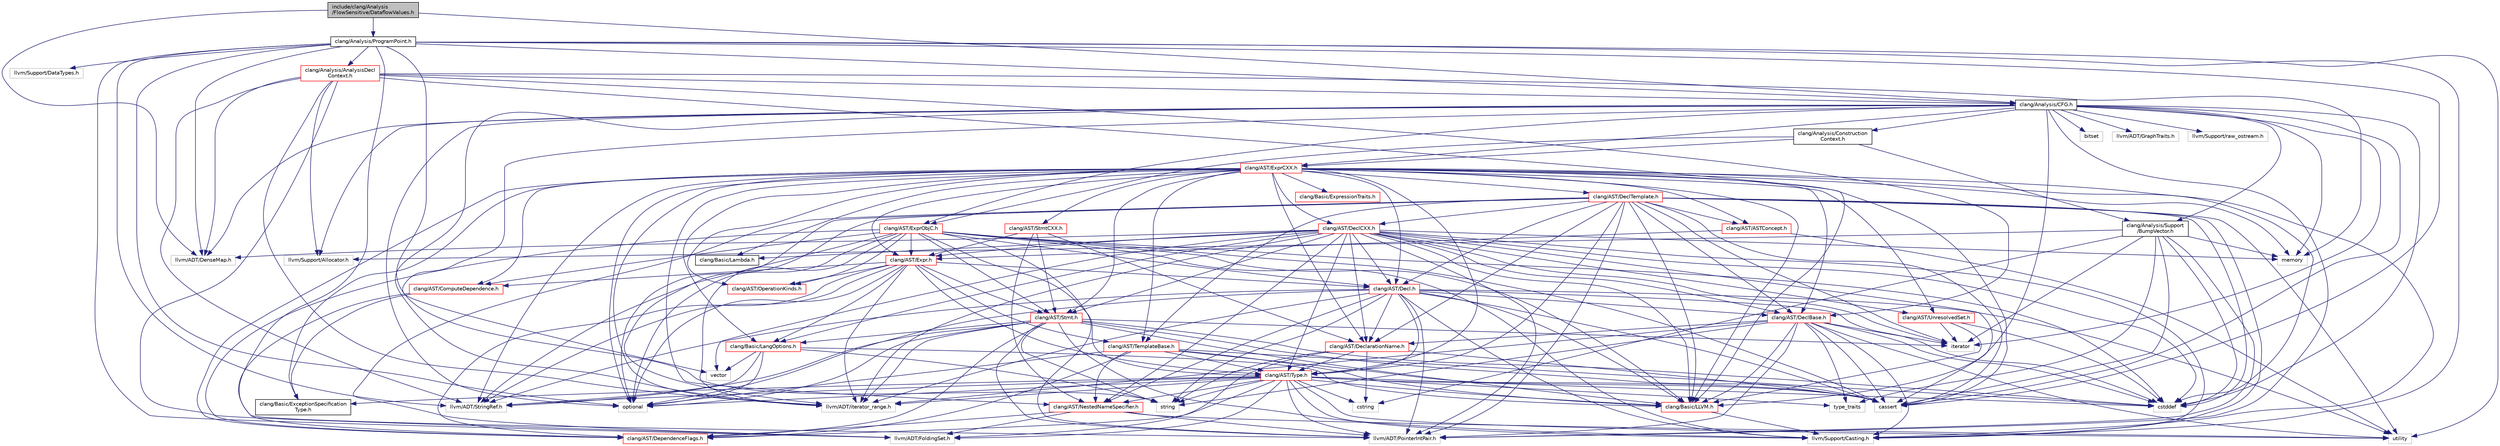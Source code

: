 digraph "include/clang/Analysis/FlowSensitive/DataflowValues.h"
{
 // LATEX_PDF_SIZE
  bgcolor="transparent";
  edge [fontname="Helvetica",fontsize="10",labelfontname="Helvetica",labelfontsize="10"];
  node [fontname="Helvetica",fontsize="10",shape=record];
  Node1 [label="include/clang/Analysis\l/FlowSensitive/DataflowValues.h",height=0.2,width=0.4,color="black", fillcolor="grey75", style="filled", fontcolor="black",tooltip=" "];
  Node1 -> Node2 [color="midnightblue",fontsize="10",style="solid",fontname="Helvetica"];
  Node2 [label="clang/Analysis/CFG.h",height=0.2,width=0.4,color="black",URL="$CFG_8h.html",tooltip=" "];
  Node2 -> Node3 [color="midnightblue",fontsize="10",style="solid",fontname="Helvetica"];
  Node3 [label="clang/Analysis/Support\l/BumpVector.h",height=0.2,width=0.4,color="black",URL="$BumpVector_8h.html",tooltip=" "];
  Node3 -> Node4 [color="midnightblue",fontsize="10",style="solid",fontname="Helvetica"];
  Node4 [label="llvm/ADT/PointerIntPair.h",height=0.2,width=0.4,color="grey75",tooltip=" "];
  Node3 -> Node5 [color="midnightblue",fontsize="10",style="solid",fontname="Helvetica"];
  Node5 [label="llvm/Support/Allocator.h",height=0.2,width=0.4,color="grey75",tooltip=" "];
  Node3 -> Node6 [color="midnightblue",fontsize="10",style="solid",fontname="Helvetica"];
  Node6 [label="cassert",height=0.2,width=0.4,color="grey75",tooltip=" "];
  Node3 -> Node7 [color="midnightblue",fontsize="10",style="solid",fontname="Helvetica"];
  Node7 [label="cstddef",height=0.2,width=0.4,color="grey75",tooltip=" "];
  Node3 -> Node8 [color="midnightblue",fontsize="10",style="solid",fontname="Helvetica"];
  Node8 [label="cstring",height=0.2,width=0.4,color="grey75",tooltip=" "];
  Node3 -> Node9 [color="midnightblue",fontsize="10",style="solid",fontname="Helvetica"];
  Node9 [label="iterator",height=0.2,width=0.4,color="grey75",tooltip=" "];
  Node3 -> Node10 [color="midnightblue",fontsize="10",style="solid",fontname="Helvetica"];
  Node10 [label="memory",height=0.2,width=0.4,color="grey75",tooltip=" "];
  Node3 -> Node11 [color="midnightblue",fontsize="10",style="solid",fontname="Helvetica"];
  Node11 [label="type_traits",height=0.2,width=0.4,color="grey75",tooltip=" "];
  Node2 -> Node12 [color="midnightblue",fontsize="10",style="solid",fontname="Helvetica"];
  Node12 [label="clang/Analysis/Construction\lContext.h",height=0.2,width=0.4,color="black",URL="$ConstructionContext_8h.html",tooltip=" "];
  Node12 -> Node3 [color="midnightblue",fontsize="10",style="solid",fontname="Helvetica"];
  Node12 -> Node13 [color="midnightblue",fontsize="10",style="solid",fontname="Helvetica"];
  Node13 [label="clang/AST/ExprCXX.h",height=0.2,width=0.4,color="red",URL="$ExprCXX_8h.html",tooltip=" "];
  Node13 -> Node14 [color="midnightblue",fontsize="10",style="solid",fontname="Helvetica"];
  Node14 [label="clang/AST/ASTConcept.h",height=0.2,width=0.4,color="red",URL="$ASTConcept_8h.html",tooltip="This file provides AST data structures related to concepts."];
  Node14 -> Node15 [color="midnightblue",fontsize="10",style="solid",fontname="Helvetica"];
  Node15 [label="clang/AST/Expr.h",height=0.2,width=0.4,color="red",URL="$Expr_8h.html",tooltip=" "];
  Node15 -> Node30 [color="midnightblue",fontsize="10",style="solid",fontname="Helvetica"];
  Node30 [label="clang/AST/ComputeDependence.h",height=0.2,width=0.4,color="red",URL="$ComputeDependence_8h.html",tooltip=" "];
  Node30 -> Node31 [color="midnightblue",fontsize="10",style="solid",fontname="Helvetica"];
  Node31 [label="clang/AST/DependenceFlags.h",height=0.2,width=0.4,color="red",URL="$DependenceFlags_8h.html",tooltip=" "];
  Node30 -> Node35 [color="midnightblue",fontsize="10",style="solid",fontname="Helvetica"];
  Node35 [label="clang/Basic/ExceptionSpecification\lType.h",height=0.2,width=0.4,color="black",URL="$ExceptionSpecificationType_8h.html",tooltip=" "];
  Node15 -> Node37 [color="midnightblue",fontsize="10",style="solid",fontname="Helvetica"];
  Node37 [label="clang/AST/Decl.h",height=0.2,width=0.4,color="red",URL="$Decl_8h.html",tooltip=" "];
  Node37 -> Node45 [color="midnightblue",fontsize="10",style="solid",fontname="Helvetica"];
  Node45 [label="clang/AST/DeclBase.h",height=0.2,width=0.4,color="red",URL="$DeclBase_8h.html",tooltip=" "];
  Node45 -> Node49 [color="midnightblue",fontsize="10",style="solid",fontname="Helvetica"];
  Node49 [label="clang/AST/DeclarationName.h",height=0.2,width=0.4,color="red",URL="$DeclarationName_8h.html",tooltip=" "];
  Node49 -> Node50 [color="midnightblue",fontsize="10",style="solid",fontname="Helvetica"];
  Node50 [label="clang/AST/Type.h",height=0.2,width=0.4,color="red",URL="$Type_8h.html",tooltip=" "];
  Node50 -> Node31 [color="midnightblue",fontsize="10",style="solid",fontname="Helvetica"];
  Node50 -> Node51 [color="midnightblue",fontsize="10",style="solid",fontname="Helvetica"];
  Node51 [label="clang/AST/NestedNameSpecifier.h",height=0.2,width=0.4,color="red",URL="$NestedNameSpecifier_8h.html",tooltip=" "];
  Node51 -> Node31 [color="midnightblue",fontsize="10",style="solid",fontname="Helvetica"];
  Node51 -> Node23 [color="midnightblue",fontsize="10",style="solid",fontname="Helvetica"];
  Node23 [label="llvm/ADT/FoldingSet.h",height=0.2,width=0.4,color="grey75",tooltip=" "];
  Node51 -> Node4 [color="midnightblue",fontsize="10",style="solid",fontname="Helvetica"];
  Node51 -> Node29 [color="midnightblue",fontsize="10",style="solid",fontname="Helvetica"];
  Node29 [label="utility",height=0.2,width=0.4,color="grey75",tooltip=" "];
  Node50 -> Node35 [color="midnightblue",fontsize="10",style="solid",fontname="Helvetica"];
  Node50 -> Node17 [color="midnightblue",fontsize="10",style="solid",fontname="Helvetica"];
  Node17 [label="clang/Basic/LLVM.h",height=0.2,width=0.4,color="red",URL="$LLVM_8h.html",tooltip=" "];
  Node17 -> Node18 [color="midnightblue",fontsize="10",style="solid",fontname="Helvetica"];
  Node18 [label="llvm/Support/Casting.h",height=0.2,width=0.4,color="grey75",tooltip=" "];
  Node50 -> Node23 [color="midnightblue",fontsize="10",style="solid",fontname="Helvetica"];
  Node50 -> Node4 [color="midnightblue",fontsize="10",style="solid",fontname="Helvetica"];
  Node50 -> Node40 [color="midnightblue",fontsize="10",style="solid",fontname="Helvetica"];
  Node40 [label="llvm/ADT/StringRef.h",height=0.2,width=0.4,color="grey75",tooltip=" "];
  Node50 -> Node63 [color="midnightblue",fontsize="10",style="solid",fontname="Helvetica"];
  Node63 [label="llvm/ADT/iterator_range.h",height=0.2,width=0.4,color="grey75",tooltip=" "];
  Node50 -> Node18 [color="midnightblue",fontsize="10",style="solid",fontname="Helvetica"];
  Node50 -> Node6 [color="midnightblue",fontsize="10",style="solid",fontname="Helvetica"];
  Node50 -> Node7 [color="midnightblue",fontsize="10",style="solid",fontname="Helvetica"];
  Node50 -> Node8 [color="midnightblue",fontsize="10",style="solid",fontname="Helvetica"];
  Node50 -> Node55 [color="midnightblue",fontsize="10",style="solid",fontname="Helvetica"];
  Node55 [label="optional",height=0.2,width=0.4,color="grey75",tooltip=" "];
  Node50 -> Node59 [color="midnightblue",fontsize="10",style="solid",fontname="Helvetica"];
  Node59 [label="string",height=0.2,width=0.4,color="grey75",tooltip=" "];
  Node50 -> Node11 [color="midnightblue",fontsize="10",style="solid",fontname="Helvetica"];
  Node50 -> Node29 [color="midnightblue",fontsize="10",style="solid",fontname="Helvetica"];
  Node49 -> Node23 [color="midnightblue",fontsize="10",style="solid",fontname="Helvetica"];
  Node49 -> Node6 [color="midnightblue",fontsize="10",style="solid",fontname="Helvetica"];
  Node49 -> Node8 [color="midnightblue",fontsize="10",style="solid",fontname="Helvetica"];
  Node49 -> Node59 [color="midnightblue",fontsize="10",style="solid",fontname="Helvetica"];
  Node45 -> Node17 [color="midnightblue",fontsize="10",style="solid",fontname="Helvetica"];
  Node45 -> Node4 [color="midnightblue",fontsize="10",style="solid",fontname="Helvetica"];
  Node45 -> Node63 [color="midnightblue",fontsize="10",style="solid",fontname="Helvetica"];
  Node45 -> Node18 [color="midnightblue",fontsize="10",style="solid",fontname="Helvetica"];
  Node45 -> Node6 [color="midnightblue",fontsize="10",style="solid",fontname="Helvetica"];
  Node45 -> Node7 [color="midnightblue",fontsize="10",style="solid",fontname="Helvetica"];
  Node45 -> Node9 [color="midnightblue",fontsize="10",style="solid",fontname="Helvetica"];
  Node45 -> Node59 [color="midnightblue",fontsize="10",style="solid",fontname="Helvetica"];
  Node45 -> Node11 [color="midnightblue",fontsize="10",style="solid",fontname="Helvetica"];
  Node45 -> Node29 [color="midnightblue",fontsize="10",style="solid",fontname="Helvetica"];
  Node37 -> Node49 [color="midnightblue",fontsize="10",style="solid",fontname="Helvetica"];
  Node37 -> Node51 [color="midnightblue",fontsize="10",style="solid",fontname="Helvetica"];
  Node37 -> Node50 [color="midnightblue",fontsize="10",style="solid",fontname="Helvetica"];
  Node37 -> Node17 [color="midnightblue",fontsize="10",style="solid",fontname="Helvetica"];
  Node37 -> Node4 [color="midnightblue",fontsize="10",style="solid",fontname="Helvetica"];
  Node37 -> Node40 [color="midnightblue",fontsize="10",style="solid",fontname="Helvetica"];
  Node37 -> Node63 [color="midnightblue",fontsize="10",style="solid",fontname="Helvetica"];
  Node37 -> Node18 [color="midnightblue",fontsize="10",style="solid",fontname="Helvetica"];
  Node37 -> Node6 [color="midnightblue",fontsize="10",style="solid",fontname="Helvetica"];
  Node37 -> Node7 [color="midnightblue",fontsize="10",style="solid",fontname="Helvetica"];
  Node37 -> Node55 [color="midnightblue",fontsize="10",style="solid",fontname="Helvetica"];
  Node37 -> Node59 [color="midnightblue",fontsize="10",style="solid",fontname="Helvetica"];
  Node37 -> Node29 [color="midnightblue",fontsize="10",style="solid",fontname="Helvetica"];
  Node15 -> Node31 [color="midnightblue",fontsize="10",style="solid",fontname="Helvetica"];
  Node15 -> Node107 [color="midnightblue",fontsize="10",style="solid",fontname="Helvetica"];
  Node107 [label="clang/AST/OperationKinds.h",height=0.2,width=0.4,color="red",URL="$OperationKinds_8h.html",tooltip=" "];
  Node15 -> Node109 [color="midnightblue",fontsize="10",style="solid",fontname="Helvetica"];
  Node109 [label="clang/AST/Stmt.h",height=0.2,width=0.4,color="red",URL="$Stmt_8h.html",tooltip=" "];
  Node109 -> Node31 [color="midnightblue",fontsize="10",style="solid",fontname="Helvetica"];
  Node109 -> Node17 [color="midnightblue",fontsize="10",style="solid",fontname="Helvetica"];
  Node109 -> Node113 [color="midnightblue",fontsize="10",style="solid",fontname="Helvetica"];
  Node113 [label="clang/Basic/LangOptions.h",height=0.2,width=0.4,color="red",URL="$LangOptions_8h.html",tooltip=" "];
  Node113 -> Node17 [color="midnightblue",fontsize="10",style="solid",fontname="Helvetica"];
  Node113 -> Node40 [color="midnightblue",fontsize="10",style="solid",fontname="Helvetica"];
  Node113 -> Node55 [color="midnightblue",fontsize="10",style="solid",fontname="Helvetica"];
  Node113 -> Node59 [color="midnightblue",fontsize="10",style="solid",fontname="Helvetica"];
  Node113 -> Node56 [color="midnightblue",fontsize="10",style="solid",fontname="Helvetica"];
  Node56 [label="vector",height=0.2,width=0.4,color="grey75",tooltip=" "];
  Node109 -> Node4 [color="midnightblue",fontsize="10",style="solid",fontname="Helvetica"];
  Node109 -> Node40 [color="midnightblue",fontsize="10",style="solid",fontname="Helvetica"];
  Node109 -> Node63 [color="midnightblue",fontsize="10",style="solid",fontname="Helvetica"];
  Node109 -> Node18 [color="midnightblue",fontsize="10",style="solid",fontname="Helvetica"];
  Node109 -> Node6 [color="midnightblue",fontsize="10",style="solid",fontname="Helvetica"];
  Node109 -> Node7 [color="midnightblue",fontsize="10",style="solid",fontname="Helvetica"];
  Node109 -> Node9 [color="midnightblue",fontsize="10",style="solid",fontname="Helvetica"];
  Node109 -> Node55 [color="midnightblue",fontsize="10",style="solid",fontname="Helvetica"];
  Node109 -> Node59 [color="midnightblue",fontsize="10",style="solid",fontname="Helvetica"];
  Node15 -> Node129 [color="midnightblue",fontsize="10",style="solid",fontname="Helvetica"];
  Node129 [label="clang/AST/TemplateBase.h",height=0.2,width=0.4,color="red",URL="$TemplateBase_8h.html",tooltip=" "];
  Node129 -> Node31 [color="midnightblue",fontsize="10",style="solid",fontname="Helvetica"];
  Node129 -> Node51 [color="midnightblue",fontsize="10",style="solid",fontname="Helvetica"];
  Node129 -> Node50 [color="midnightblue",fontsize="10",style="solid",fontname="Helvetica"];
  Node129 -> Node17 [color="midnightblue",fontsize="10",style="solid",fontname="Helvetica"];
  Node129 -> Node6 [color="midnightblue",fontsize="10",style="solid",fontname="Helvetica"];
  Node129 -> Node7 [color="midnightblue",fontsize="10",style="solid",fontname="Helvetica"];
  Node129 -> Node55 [color="midnightblue",fontsize="10",style="solid",fontname="Helvetica"];
  Node15 -> Node50 [color="midnightblue",fontsize="10",style="solid",fontname="Helvetica"];
  Node15 -> Node113 [color="midnightblue",fontsize="10",style="solid",fontname="Helvetica"];
  Node15 -> Node40 [color="midnightblue",fontsize="10",style="solid",fontname="Helvetica"];
  Node15 -> Node63 [color="midnightblue",fontsize="10",style="solid",fontname="Helvetica"];
  Node15 -> Node55 [color="midnightblue",fontsize="10",style="solid",fontname="Helvetica"];
  Node14 -> Node29 [color="midnightblue",fontsize="10",style="solid",fontname="Helvetica"];
  Node13 -> Node30 [color="midnightblue",fontsize="10",style="solid",fontname="Helvetica"];
  Node13 -> Node37 [color="midnightblue",fontsize="10",style="solid",fontname="Helvetica"];
  Node13 -> Node45 [color="midnightblue",fontsize="10",style="solid",fontname="Helvetica"];
  Node13 -> Node135 [color="midnightblue",fontsize="10",style="solid",fontname="Helvetica"];
  Node135 [label="clang/AST/DeclCXX.h",height=0.2,width=0.4,color="red",URL="$DeclCXX_8h.html",tooltip=" "];
  Node135 -> Node37 [color="midnightblue",fontsize="10",style="solid",fontname="Helvetica"];
  Node135 -> Node45 [color="midnightblue",fontsize="10",style="solid",fontname="Helvetica"];
  Node135 -> Node49 [color="midnightblue",fontsize="10",style="solid",fontname="Helvetica"];
  Node135 -> Node15 [color="midnightblue",fontsize="10",style="solid",fontname="Helvetica"];
  Node135 -> Node51 [color="midnightblue",fontsize="10",style="solid",fontname="Helvetica"];
  Node135 -> Node109 [color="midnightblue",fontsize="10",style="solid",fontname="Helvetica"];
  Node135 -> Node50 [color="midnightblue",fontsize="10",style="solid",fontname="Helvetica"];
  Node135 -> Node137 [color="midnightblue",fontsize="10",style="solid",fontname="Helvetica"];
  Node137 [label="clang/AST/UnresolvedSet.h",height=0.2,width=0.4,color="red",URL="$UnresolvedSet_8h.html",tooltip=" "];
  Node137 -> Node17 [color="midnightblue",fontsize="10",style="solid",fontname="Helvetica"];
  Node137 -> Node7 [color="midnightblue",fontsize="10",style="solid",fontname="Helvetica"];
  Node137 -> Node9 [color="midnightblue",fontsize="10",style="solid",fontname="Helvetica"];
  Node135 -> Node17 [color="midnightblue",fontsize="10",style="solid",fontname="Helvetica"];
  Node135 -> Node139 [color="midnightblue",fontsize="10",style="solid",fontname="Helvetica"];
  Node139 [label="clang/Basic/Lambda.h",height=0.2,width=0.4,color="black",URL="$Lambda_8h.html",tooltip=" "];
  Node135 -> Node113 [color="midnightblue",fontsize="10",style="solid",fontname="Helvetica"];
  Node135 -> Node62 [color="midnightblue",fontsize="10",style="solid",fontname="Helvetica"];
  Node62 [label="llvm/ADT/DenseMap.h",height=0.2,width=0.4,color="grey75",tooltip=" "];
  Node135 -> Node4 [color="midnightblue",fontsize="10",style="solid",fontname="Helvetica"];
  Node135 -> Node63 [color="midnightblue",fontsize="10",style="solid",fontname="Helvetica"];
  Node135 -> Node18 [color="midnightblue",fontsize="10",style="solid",fontname="Helvetica"];
  Node135 -> Node6 [color="midnightblue",fontsize="10",style="solid",fontname="Helvetica"];
  Node135 -> Node7 [color="midnightblue",fontsize="10",style="solid",fontname="Helvetica"];
  Node135 -> Node9 [color="midnightblue",fontsize="10",style="solid",fontname="Helvetica"];
  Node135 -> Node10 [color="midnightblue",fontsize="10",style="solid",fontname="Helvetica"];
  Node135 -> Node56 [color="midnightblue",fontsize="10",style="solid",fontname="Helvetica"];
  Node13 -> Node144 [color="midnightblue",fontsize="10",style="solid",fontname="Helvetica"];
  Node144 [label="clang/AST/DeclTemplate.h",height=0.2,width=0.4,color="red",URL="$DeclTemplate_8h.html",tooltip=" "];
  Node144 -> Node14 [color="midnightblue",fontsize="10",style="solid",fontname="Helvetica"];
  Node144 -> Node37 [color="midnightblue",fontsize="10",style="solid",fontname="Helvetica"];
  Node144 -> Node45 [color="midnightblue",fontsize="10",style="solid",fontname="Helvetica"];
  Node144 -> Node135 [color="midnightblue",fontsize="10",style="solid",fontname="Helvetica"];
  Node144 -> Node49 [color="midnightblue",fontsize="10",style="solid",fontname="Helvetica"];
  Node144 -> Node129 [color="midnightblue",fontsize="10",style="solid",fontname="Helvetica"];
  Node144 -> Node50 [color="midnightblue",fontsize="10",style="solid",fontname="Helvetica"];
  Node144 -> Node17 [color="midnightblue",fontsize="10",style="solid",fontname="Helvetica"];
  Node144 -> Node23 [color="midnightblue",fontsize="10",style="solid",fontname="Helvetica"];
  Node144 -> Node4 [color="midnightblue",fontsize="10",style="solid",fontname="Helvetica"];
  Node144 -> Node63 [color="midnightblue",fontsize="10",style="solid",fontname="Helvetica"];
  Node144 -> Node18 [color="midnightblue",fontsize="10",style="solid",fontname="Helvetica"];
  Node144 -> Node6 [color="midnightblue",fontsize="10",style="solid",fontname="Helvetica"];
  Node144 -> Node7 [color="midnightblue",fontsize="10",style="solid",fontname="Helvetica"];
  Node144 -> Node9 [color="midnightblue",fontsize="10",style="solid",fontname="Helvetica"];
  Node144 -> Node55 [color="midnightblue",fontsize="10",style="solid",fontname="Helvetica"];
  Node144 -> Node29 [color="midnightblue",fontsize="10",style="solid",fontname="Helvetica"];
  Node13 -> Node49 [color="midnightblue",fontsize="10",style="solid",fontname="Helvetica"];
  Node13 -> Node31 [color="midnightblue",fontsize="10",style="solid",fontname="Helvetica"];
  Node13 -> Node15 [color="midnightblue",fontsize="10",style="solid",fontname="Helvetica"];
  Node13 -> Node51 [color="midnightblue",fontsize="10",style="solid",fontname="Helvetica"];
  Node13 -> Node107 [color="midnightblue",fontsize="10",style="solid",fontname="Helvetica"];
  Node13 -> Node109 [color="midnightblue",fontsize="10",style="solid",fontname="Helvetica"];
  Node13 -> Node168 [color="midnightblue",fontsize="10",style="solid",fontname="Helvetica"];
  Node168 [label="clang/AST/StmtCXX.h",height=0.2,width=0.4,color="red",URL="$StmtCXX_8h.html",tooltip=" "];
  Node168 -> Node49 [color="midnightblue",fontsize="10",style="solid",fontname="Helvetica"];
  Node168 -> Node15 [color="midnightblue",fontsize="10",style="solid",fontname="Helvetica"];
  Node168 -> Node51 [color="midnightblue",fontsize="10",style="solid",fontname="Helvetica"];
  Node168 -> Node109 [color="midnightblue",fontsize="10",style="solid",fontname="Helvetica"];
  Node13 -> Node129 [color="midnightblue",fontsize="10",style="solid",fontname="Helvetica"];
  Node13 -> Node50 [color="midnightblue",fontsize="10",style="solid",fontname="Helvetica"];
  Node13 -> Node137 [color="midnightblue",fontsize="10",style="solid",fontname="Helvetica"];
  Node13 -> Node35 [color="midnightblue",fontsize="10",style="solid",fontname="Helvetica"];
  Node13 -> Node169 [color="midnightblue",fontsize="10",style="solid",fontname="Helvetica"];
  Node169 [label="clang/Basic/ExpressionTraits.h",height=0.2,width=0.4,color="red",URL="$ExpressionTraits_8h.html",tooltip=" "];
  Node13 -> Node17 [color="midnightblue",fontsize="10",style="solid",fontname="Helvetica"];
  Node13 -> Node139 [color="midnightblue",fontsize="10",style="solid",fontname="Helvetica"];
  Node13 -> Node113 [color="midnightblue",fontsize="10",style="solid",fontname="Helvetica"];
  Node13 -> Node40 [color="midnightblue",fontsize="10",style="solid",fontname="Helvetica"];
  Node13 -> Node63 [color="midnightblue",fontsize="10",style="solid",fontname="Helvetica"];
  Node13 -> Node18 [color="midnightblue",fontsize="10",style="solid",fontname="Helvetica"];
  Node13 -> Node6 [color="midnightblue",fontsize="10",style="solid",fontname="Helvetica"];
  Node13 -> Node7 [color="midnightblue",fontsize="10",style="solid",fontname="Helvetica"];
  Node13 -> Node10 [color="midnightblue",fontsize="10",style="solid",fontname="Helvetica"];
  Node13 -> Node55 [color="midnightblue",fontsize="10",style="solid",fontname="Helvetica"];
  Node12 -> Node170 [color="midnightblue",fontsize="10",style="solid",fontname="Helvetica"];
  Node170 [label="clang/AST/ExprObjC.h",height=0.2,width=0.4,color="red",URL="$ExprObjC_8h.html",tooltip=" "];
  Node170 -> Node30 [color="midnightblue",fontsize="10",style="solid",fontname="Helvetica"];
  Node170 -> Node37 [color="midnightblue",fontsize="10",style="solid",fontname="Helvetica"];
  Node170 -> Node31 [color="midnightblue",fontsize="10",style="solid",fontname="Helvetica"];
  Node170 -> Node15 [color="midnightblue",fontsize="10",style="solid",fontname="Helvetica"];
  Node170 -> Node107 [color="midnightblue",fontsize="10",style="solid",fontname="Helvetica"];
  Node170 -> Node109 [color="midnightblue",fontsize="10",style="solid",fontname="Helvetica"];
  Node170 -> Node50 [color="midnightblue",fontsize="10",style="solid",fontname="Helvetica"];
  Node170 -> Node17 [color="midnightblue",fontsize="10",style="solid",fontname="Helvetica"];
  Node170 -> Node4 [color="midnightblue",fontsize="10",style="solid",fontname="Helvetica"];
  Node170 -> Node40 [color="midnightblue",fontsize="10",style="solid",fontname="Helvetica"];
  Node170 -> Node63 [color="midnightblue",fontsize="10",style="solid",fontname="Helvetica"];
  Node170 -> Node18 [color="midnightblue",fontsize="10",style="solid",fontname="Helvetica"];
  Node170 -> Node6 [color="midnightblue",fontsize="10",style="solid",fontname="Helvetica"];
  Node170 -> Node7 [color="midnightblue",fontsize="10",style="solid",fontname="Helvetica"];
  Node170 -> Node55 [color="midnightblue",fontsize="10",style="solid",fontname="Helvetica"];
  Node2 -> Node13 [color="midnightblue",fontsize="10",style="solid",fontname="Helvetica"];
  Node2 -> Node170 [color="midnightblue",fontsize="10",style="solid",fontname="Helvetica"];
  Node2 -> Node17 [color="midnightblue",fontsize="10",style="solid",fontname="Helvetica"];
  Node2 -> Node62 [color="midnightblue",fontsize="10",style="solid",fontname="Helvetica"];
  Node2 -> Node174 [color="midnightblue",fontsize="10",style="solid",fontname="Helvetica"];
  Node174 [label="llvm/ADT/GraphTraits.h",height=0.2,width=0.4,color="grey75",tooltip=" "];
  Node2 -> Node4 [color="midnightblue",fontsize="10",style="solid",fontname="Helvetica"];
  Node2 -> Node63 [color="midnightblue",fontsize="10",style="solid",fontname="Helvetica"];
  Node2 -> Node5 [color="midnightblue",fontsize="10",style="solid",fontname="Helvetica"];
  Node2 -> Node47 [color="midnightblue",fontsize="10",style="solid",fontname="Helvetica"];
  Node47 [label="llvm/Support/raw_ostream.h",height=0.2,width=0.4,color="grey75",tooltip=" "];
  Node2 -> Node175 [color="midnightblue",fontsize="10",style="solid",fontname="Helvetica"];
  Node175 [label="bitset",height=0.2,width=0.4,color="grey75",tooltip=" "];
  Node2 -> Node6 [color="midnightblue",fontsize="10",style="solid",fontname="Helvetica"];
  Node2 -> Node7 [color="midnightblue",fontsize="10",style="solid",fontname="Helvetica"];
  Node2 -> Node9 [color="midnightblue",fontsize="10",style="solid",fontname="Helvetica"];
  Node2 -> Node10 [color="midnightblue",fontsize="10",style="solid",fontname="Helvetica"];
  Node2 -> Node55 [color="midnightblue",fontsize="10",style="solid",fontname="Helvetica"];
  Node2 -> Node56 [color="midnightblue",fontsize="10",style="solid",fontname="Helvetica"];
  Node1 -> Node176 [color="midnightblue",fontsize="10",style="solid",fontname="Helvetica"];
  Node176 [label="clang/Analysis/ProgramPoint.h",height=0.2,width=0.4,color="black",URL="$ProgramPoint_8h.html",tooltip=" "];
  Node176 -> Node177 [color="midnightblue",fontsize="10",style="solid",fontname="Helvetica"];
  Node177 [label="clang/Analysis/AnalysisDecl\lContext.h",height=0.2,width=0.4,color="red",URL="$AnalysisDeclContext_8h.html",tooltip=" "];
  Node177 -> Node45 [color="midnightblue",fontsize="10",style="solid",fontname="Helvetica"];
  Node177 -> Node2 [color="midnightblue",fontsize="10",style="solid",fontname="Helvetica"];
  Node177 -> Node17 [color="midnightblue",fontsize="10",style="solid",fontname="Helvetica"];
  Node177 -> Node62 [color="midnightblue",fontsize="10",style="solid",fontname="Helvetica"];
  Node177 -> Node23 [color="midnightblue",fontsize="10",style="solid",fontname="Helvetica"];
  Node177 -> Node40 [color="midnightblue",fontsize="10",style="solid",fontname="Helvetica"];
  Node177 -> Node63 [color="midnightblue",fontsize="10",style="solid",fontname="Helvetica"];
  Node177 -> Node5 [color="midnightblue",fontsize="10",style="solid",fontname="Helvetica"];
  Node177 -> Node10 [color="midnightblue",fontsize="10",style="solid",fontname="Helvetica"];
  Node176 -> Node2 [color="midnightblue",fontsize="10",style="solid",fontname="Helvetica"];
  Node176 -> Node62 [color="midnightblue",fontsize="10",style="solid",fontname="Helvetica"];
  Node176 -> Node23 [color="midnightblue",fontsize="10",style="solid",fontname="Helvetica"];
  Node176 -> Node4 [color="midnightblue",fontsize="10",style="solid",fontname="Helvetica"];
  Node176 -> Node40 [color="midnightblue",fontsize="10",style="solid",fontname="Helvetica"];
  Node176 -> Node18 [color="midnightblue",fontsize="10",style="solid",fontname="Helvetica"];
  Node176 -> Node41 [color="midnightblue",fontsize="10",style="solid",fontname="Helvetica"];
  Node41 [label="llvm/Support/DataTypes.h",height=0.2,width=0.4,color="grey75",tooltip=" "];
  Node176 -> Node6 [color="midnightblue",fontsize="10",style="solid",fontname="Helvetica"];
  Node176 -> Node55 [color="midnightblue",fontsize="10",style="solid",fontname="Helvetica"];
  Node176 -> Node59 [color="midnightblue",fontsize="10",style="solid",fontname="Helvetica"];
  Node176 -> Node29 [color="midnightblue",fontsize="10",style="solid",fontname="Helvetica"];
  Node1 -> Node62 [color="midnightblue",fontsize="10",style="solid",fontname="Helvetica"];
}
